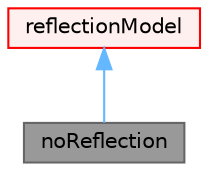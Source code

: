 digraph "noReflection"
{
 // LATEX_PDF_SIZE
  bgcolor="transparent";
  edge [fontname=Helvetica,fontsize=10,labelfontname=Helvetica,labelfontsize=10];
  node [fontname=Helvetica,fontsize=10,shape=box,height=0.2,width=0.4];
  Node1 [id="Node000001",label="noReflection",height=0.2,width=0.4,color="gray40", fillcolor="grey60", style="filled", fontcolor="black",tooltip="Dummy scatter model for 'none'."];
  Node2 -> Node1 [id="edge1_Node000001_Node000002",dir="back",color="steelblue1",style="solid",tooltip=" "];
  Node2 [id="Node000002",label="reflectionModel",height=0.2,width=0.4,color="red", fillcolor="#FFF0F0", style="filled",URL="$classFoam_1_1radiation_1_1reflectionModel.html",tooltip="Base class for radiation scattering."];
}
